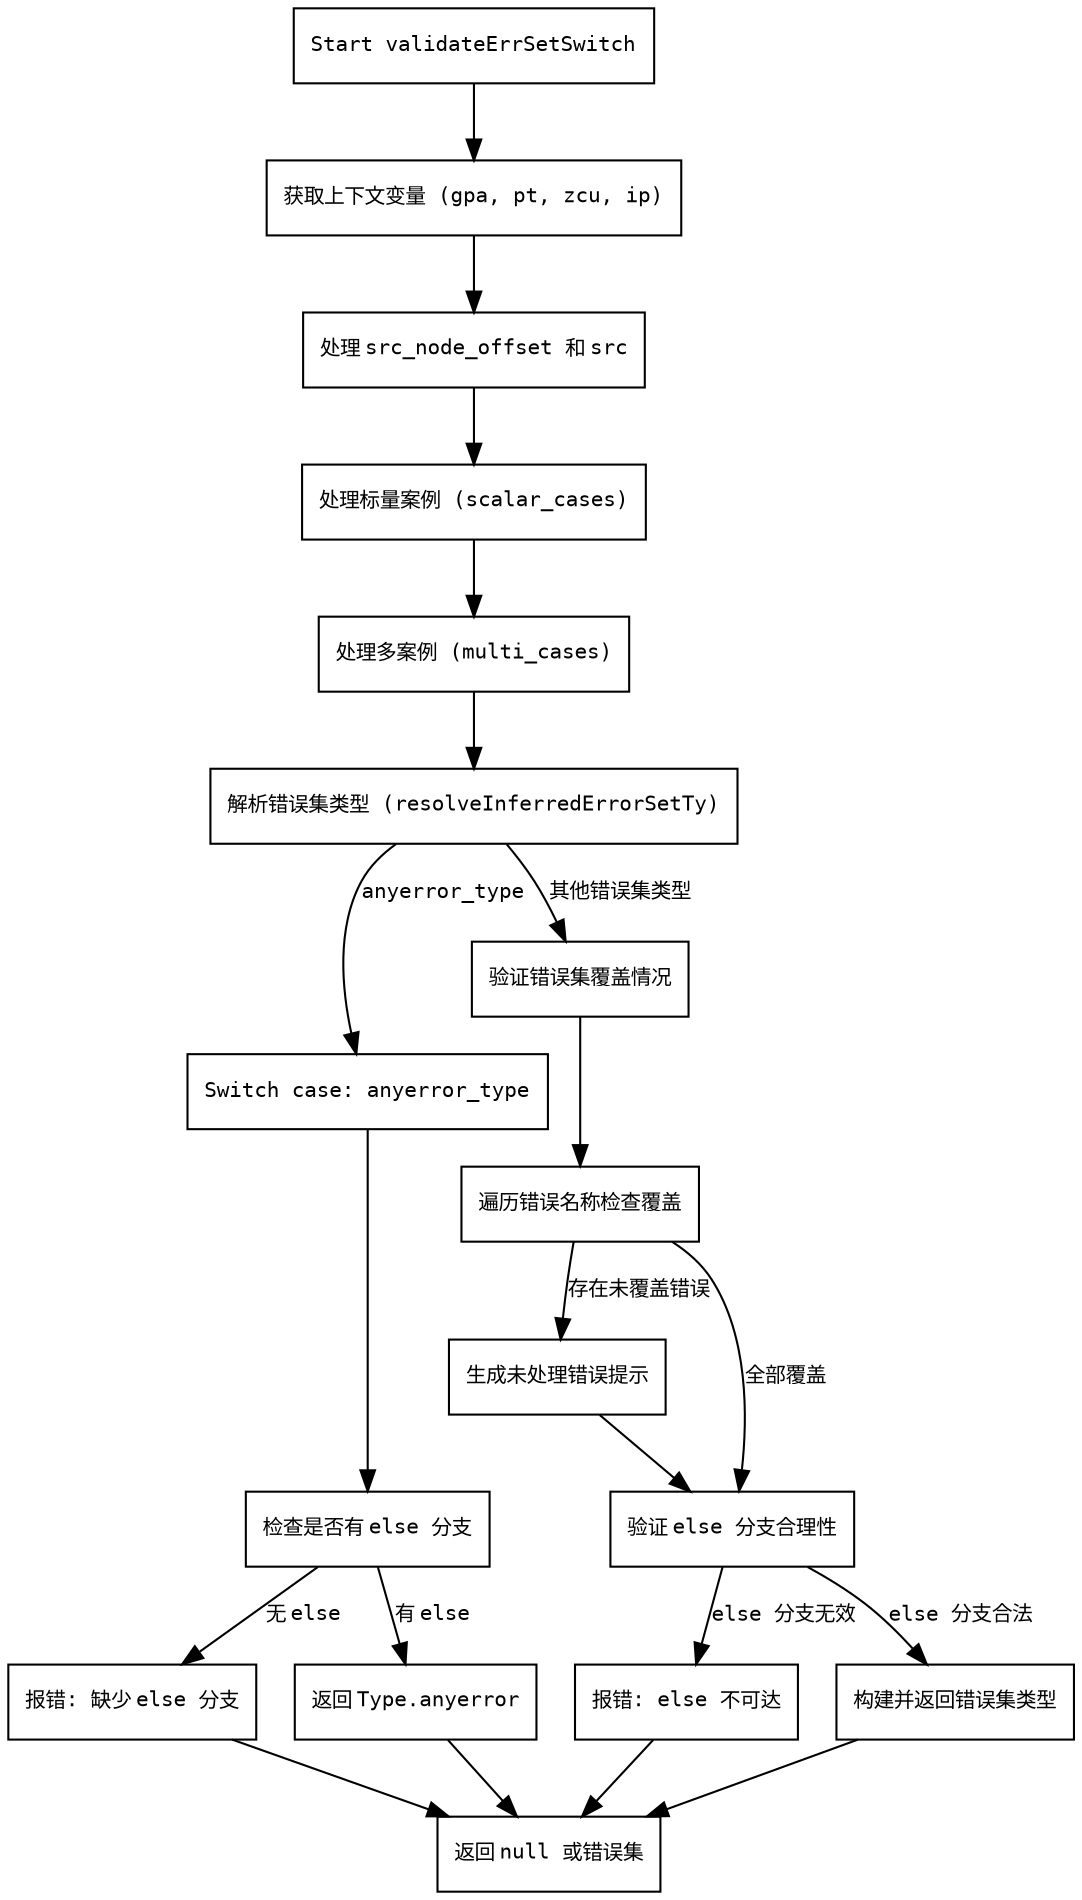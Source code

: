 
digraph flowchart {
    node [shape=rectangle, fontname="Courier", fontsize=10];
    edge [fontname="Courier", fontsize=10];

    start [label="Start validateErrSetSwitch"];
    get_context [label="获取上下文变量 (gpa, pt, zcu, ip)"];
    src_handling [label="处理 src_node_offset 和 src"];
    scalar_cases [label="处理标量案例 (scalar_cases)"];
    multi_cases [label="处理多案例 (multi_cases)"];
    resolve_error_set [label="解析错误集类型 (resolveInferredErrorSetTy)"];
    switch_anyerror [label="Switch case: anyerror_type"];
    check_else [label="检查是否有 else 分支"];
    fail_no_else [label="报错: 缺少 else 分支"];
    return_anyerror [label="返回 Type.anyerror"];
    else_validation [label="验证错误集覆盖情况"];
    check_error_coverage [label="遍历错误名称检查覆盖"];
    generate_errors [label="生成未处理错误提示"];
    handle_else_case [label="验证 else 分支合理性"];
    fail_unreachable_else [label="报错: else 不可达"];
    build_error_set [label="构建并返回错误集类型"];
    end [label="返回 null 或错误集"];

    start -> get_context -> src_handling;
    src_handling -> scalar_cases;
    scalar_cases -> multi_cases;
    multi_cases -> resolve_error_set;

    resolve_error_set -> switch_anyerror [label="anyerror_type"];
    switch_anyerror -> check_else;
    check_else -> fail_no_else [label="无 else"];
    check_else -> return_anyerror [label="有 else"];
    
    resolve_error_set -> else_validation [label="其他错误集类型"];
    else_validation -> check_error_coverage;
    check_error_coverage -> generate_errors [label="存在未覆盖错误"];
    generate_errors -> handle_else_case;
    check_error_coverage -> handle_else_case [label="全部覆盖"];
    
    handle_else_case -> fail_unreachable_else [label="else 分支无效"];
    handle_else_case -> build_error_set [label="else 分支合法"];
    build_error_set -> end;
    return_anyerror -> end;
    fail_no_else -> end;
    fail_unreachable_else -> end;
}
